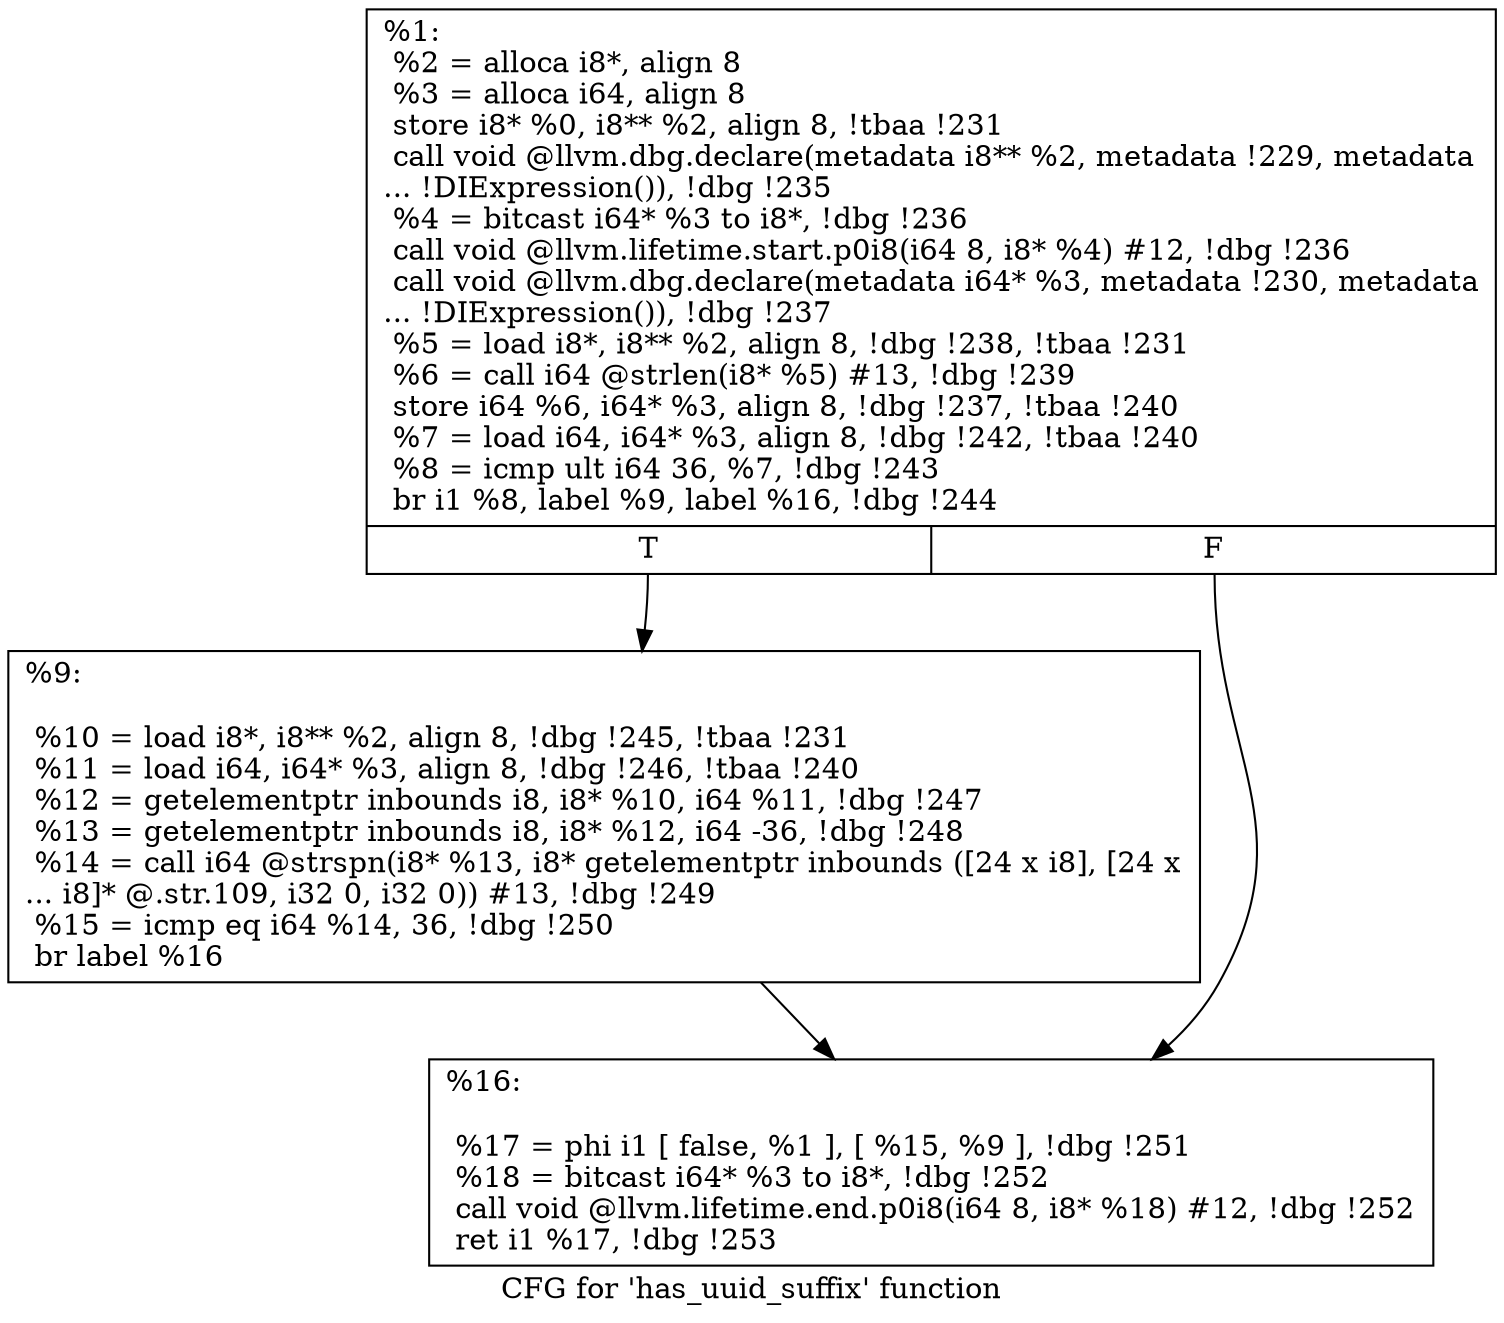 digraph "CFG for 'has_uuid_suffix' function" {
	label="CFG for 'has_uuid_suffix' function";

	Node0xd21280 [shape=record,label="{%1:\l  %2 = alloca i8*, align 8\l  %3 = alloca i64, align 8\l  store i8* %0, i8** %2, align 8, !tbaa !231\l  call void @llvm.dbg.declare(metadata i8** %2, metadata !229, metadata\l... !DIExpression()), !dbg !235\l  %4 = bitcast i64* %3 to i8*, !dbg !236\l  call void @llvm.lifetime.start.p0i8(i64 8, i8* %4) #12, !dbg !236\l  call void @llvm.dbg.declare(metadata i64* %3, metadata !230, metadata\l... !DIExpression()), !dbg !237\l  %5 = load i8*, i8** %2, align 8, !dbg !238, !tbaa !231\l  %6 = call i64 @strlen(i8* %5) #13, !dbg !239\l  store i64 %6, i64* %3, align 8, !dbg !237, !tbaa !240\l  %7 = load i64, i64* %3, align 8, !dbg !242, !tbaa !240\l  %8 = icmp ult i64 36, %7, !dbg !243\l  br i1 %8, label %9, label %16, !dbg !244\l|{<s0>T|<s1>F}}"];
	Node0xd21280:s0 -> Node0xd22610;
	Node0xd21280:s1 -> Node0xd22660;
	Node0xd22610 [shape=record,label="{%9:\l\l  %10 = load i8*, i8** %2, align 8, !dbg !245, !tbaa !231\l  %11 = load i64, i64* %3, align 8, !dbg !246, !tbaa !240\l  %12 = getelementptr inbounds i8, i8* %10, i64 %11, !dbg !247\l  %13 = getelementptr inbounds i8, i8* %12, i64 -36, !dbg !248\l  %14 = call i64 @strspn(i8* %13, i8* getelementptr inbounds ([24 x i8], [24 x\l... i8]* @.str.109, i32 0, i32 0)) #13, !dbg !249\l  %15 = icmp eq i64 %14, 36, !dbg !250\l  br label %16\l}"];
	Node0xd22610 -> Node0xd22660;
	Node0xd22660 [shape=record,label="{%16:\l\l  %17 = phi i1 [ false, %1 ], [ %15, %9 ], !dbg !251\l  %18 = bitcast i64* %3 to i8*, !dbg !252\l  call void @llvm.lifetime.end.p0i8(i64 8, i8* %18) #12, !dbg !252\l  ret i1 %17, !dbg !253\l}"];
}
